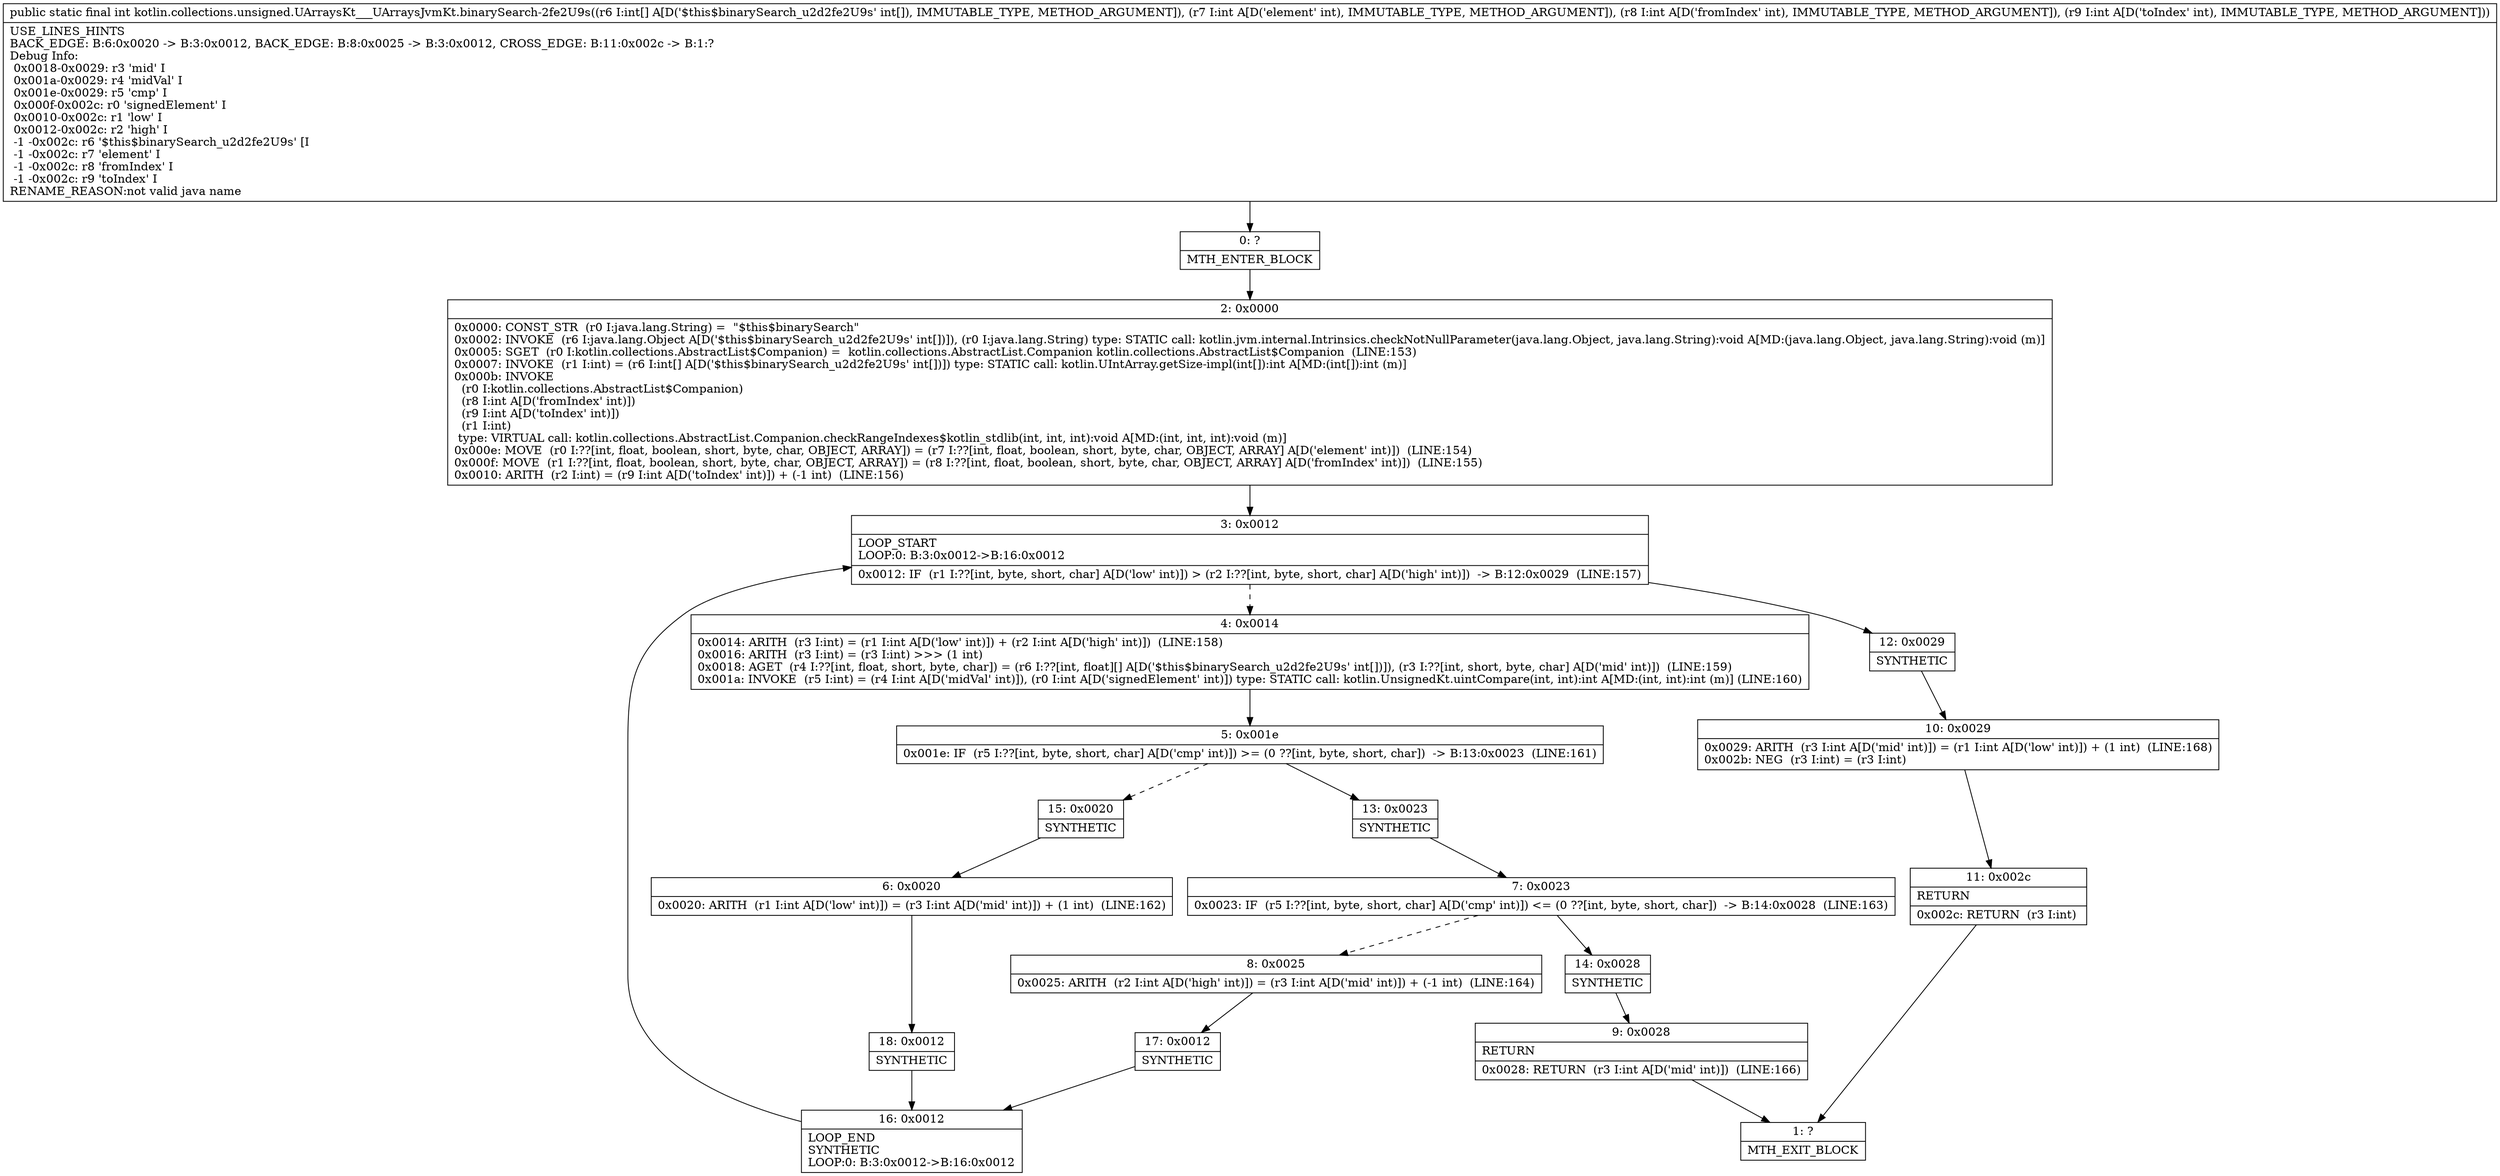 digraph "CFG forkotlin.collections.unsigned.UArraysKt___UArraysJvmKt.binarySearch\-2fe2U9s([IIII)I" {
Node_0 [shape=record,label="{0\:\ ?|MTH_ENTER_BLOCK\l}"];
Node_2 [shape=record,label="{2\:\ 0x0000|0x0000: CONST_STR  (r0 I:java.lang.String) =  \"$this$binarySearch\" \l0x0002: INVOKE  (r6 I:java.lang.Object A[D('$this$binarySearch_u2d2fe2U9s' int[])]), (r0 I:java.lang.String) type: STATIC call: kotlin.jvm.internal.Intrinsics.checkNotNullParameter(java.lang.Object, java.lang.String):void A[MD:(java.lang.Object, java.lang.String):void (m)]\l0x0005: SGET  (r0 I:kotlin.collections.AbstractList$Companion) =  kotlin.collections.AbstractList.Companion kotlin.collections.AbstractList$Companion  (LINE:153)\l0x0007: INVOKE  (r1 I:int) = (r6 I:int[] A[D('$this$binarySearch_u2d2fe2U9s' int[])]) type: STATIC call: kotlin.UIntArray.getSize\-impl(int[]):int A[MD:(int[]):int (m)]\l0x000b: INVOKE  \l  (r0 I:kotlin.collections.AbstractList$Companion)\l  (r8 I:int A[D('fromIndex' int)])\l  (r9 I:int A[D('toIndex' int)])\l  (r1 I:int)\l type: VIRTUAL call: kotlin.collections.AbstractList.Companion.checkRangeIndexes$kotlin_stdlib(int, int, int):void A[MD:(int, int, int):void (m)]\l0x000e: MOVE  (r0 I:??[int, float, boolean, short, byte, char, OBJECT, ARRAY]) = (r7 I:??[int, float, boolean, short, byte, char, OBJECT, ARRAY] A[D('element' int)])  (LINE:154)\l0x000f: MOVE  (r1 I:??[int, float, boolean, short, byte, char, OBJECT, ARRAY]) = (r8 I:??[int, float, boolean, short, byte, char, OBJECT, ARRAY] A[D('fromIndex' int)])  (LINE:155)\l0x0010: ARITH  (r2 I:int) = (r9 I:int A[D('toIndex' int)]) + (\-1 int)  (LINE:156)\l}"];
Node_3 [shape=record,label="{3\:\ 0x0012|LOOP_START\lLOOP:0: B:3:0x0012\-\>B:16:0x0012\l|0x0012: IF  (r1 I:??[int, byte, short, char] A[D('low' int)]) \> (r2 I:??[int, byte, short, char] A[D('high' int)])  \-\> B:12:0x0029  (LINE:157)\l}"];
Node_4 [shape=record,label="{4\:\ 0x0014|0x0014: ARITH  (r3 I:int) = (r1 I:int A[D('low' int)]) + (r2 I:int A[D('high' int)])  (LINE:158)\l0x0016: ARITH  (r3 I:int) = (r3 I:int) \>\>\> (1 int) \l0x0018: AGET  (r4 I:??[int, float, short, byte, char]) = (r6 I:??[int, float][] A[D('$this$binarySearch_u2d2fe2U9s' int[])]), (r3 I:??[int, short, byte, char] A[D('mid' int)])  (LINE:159)\l0x001a: INVOKE  (r5 I:int) = (r4 I:int A[D('midVal' int)]), (r0 I:int A[D('signedElement' int)]) type: STATIC call: kotlin.UnsignedKt.uintCompare(int, int):int A[MD:(int, int):int (m)] (LINE:160)\l}"];
Node_5 [shape=record,label="{5\:\ 0x001e|0x001e: IF  (r5 I:??[int, byte, short, char] A[D('cmp' int)]) \>= (0 ??[int, byte, short, char])  \-\> B:13:0x0023  (LINE:161)\l}"];
Node_13 [shape=record,label="{13\:\ 0x0023|SYNTHETIC\l}"];
Node_7 [shape=record,label="{7\:\ 0x0023|0x0023: IF  (r5 I:??[int, byte, short, char] A[D('cmp' int)]) \<= (0 ??[int, byte, short, char])  \-\> B:14:0x0028  (LINE:163)\l}"];
Node_8 [shape=record,label="{8\:\ 0x0025|0x0025: ARITH  (r2 I:int A[D('high' int)]) = (r3 I:int A[D('mid' int)]) + (\-1 int)  (LINE:164)\l}"];
Node_17 [shape=record,label="{17\:\ 0x0012|SYNTHETIC\l}"];
Node_16 [shape=record,label="{16\:\ 0x0012|LOOP_END\lSYNTHETIC\lLOOP:0: B:3:0x0012\-\>B:16:0x0012\l}"];
Node_14 [shape=record,label="{14\:\ 0x0028|SYNTHETIC\l}"];
Node_9 [shape=record,label="{9\:\ 0x0028|RETURN\l|0x0028: RETURN  (r3 I:int A[D('mid' int)])  (LINE:166)\l}"];
Node_1 [shape=record,label="{1\:\ ?|MTH_EXIT_BLOCK\l}"];
Node_15 [shape=record,label="{15\:\ 0x0020|SYNTHETIC\l}"];
Node_6 [shape=record,label="{6\:\ 0x0020|0x0020: ARITH  (r1 I:int A[D('low' int)]) = (r3 I:int A[D('mid' int)]) + (1 int)  (LINE:162)\l}"];
Node_18 [shape=record,label="{18\:\ 0x0012|SYNTHETIC\l}"];
Node_12 [shape=record,label="{12\:\ 0x0029|SYNTHETIC\l}"];
Node_10 [shape=record,label="{10\:\ 0x0029|0x0029: ARITH  (r3 I:int A[D('mid' int)]) = (r1 I:int A[D('low' int)]) + (1 int)  (LINE:168)\l0x002b: NEG  (r3 I:int) = (r3 I:int) \l}"];
Node_11 [shape=record,label="{11\:\ 0x002c|RETURN\l|0x002c: RETURN  (r3 I:int) \l}"];
MethodNode[shape=record,label="{public static final int kotlin.collections.unsigned.UArraysKt___UArraysJvmKt.binarySearch\-2fe2U9s((r6 I:int[] A[D('$this$binarySearch_u2d2fe2U9s' int[]), IMMUTABLE_TYPE, METHOD_ARGUMENT]), (r7 I:int A[D('element' int), IMMUTABLE_TYPE, METHOD_ARGUMENT]), (r8 I:int A[D('fromIndex' int), IMMUTABLE_TYPE, METHOD_ARGUMENT]), (r9 I:int A[D('toIndex' int), IMMUTABLE_TYPE, METHOD_ARGUMENT]))  | USE_LINES_HINTS\lBACK_EDGE: B:6:0x0020 \-\> B:3:0x0012, BACK_EDGE: B:8:0x0025 \-\> B:3:0x0012, CROSS_EDGE: B:11:0x002c \-\> B:1:?\lDebug Info:\l  0x0018\-0x0029: r3 'mid' I\l  0x001a\-0x0029: r4 'midVal' I\l  0x001e\-0x0029: r5 'cmp' I\l  0x000f\-0x002c: r0 'signedElement' I\l  0x0010\-0x002c: r1 'low' I\l  0x0012\-0x002c: r2 'high' I\l  \-1 \-0x002c: r6 '$this$binarySearch_u2d2fe2U9s' [I\l  \-1 \-0x002c: r7 'element' I\l  \-1 \-0x002c: r8 'fromIndex' I\l  \-1 \-0x002c: r9 'toIndex' I\lRENAME_REASON:not valid java name\l}"];
MethodNode -> Node_0;Node_0 -> Node_2;
Node_2 -> Node_3;
Node_3 -> Node_4[style=dashed];
Node_3 -> Node_12;
Node_4 -> Node_5;
Node_5 -> Node_13;
Node_5 -> Node_15[style=dashed];
Node_13 -> Node_7;
Node_7 -> Node_8[style=dashed];
Node_7 -> Node_14;
Node_8 -> Node_17;
Node_17 -> Node_16;
Node_16 -> Node_3;
Node_14 -> Node_9;
Node_9 -> Node_1;
Node_15 -> Node_6;
Node_6 -> Node_18;
Node_18 -> Node_16;
Node_12 -> Node_10;
Node_10 -> Node_11;
Node_11 -> Node_1;
}

